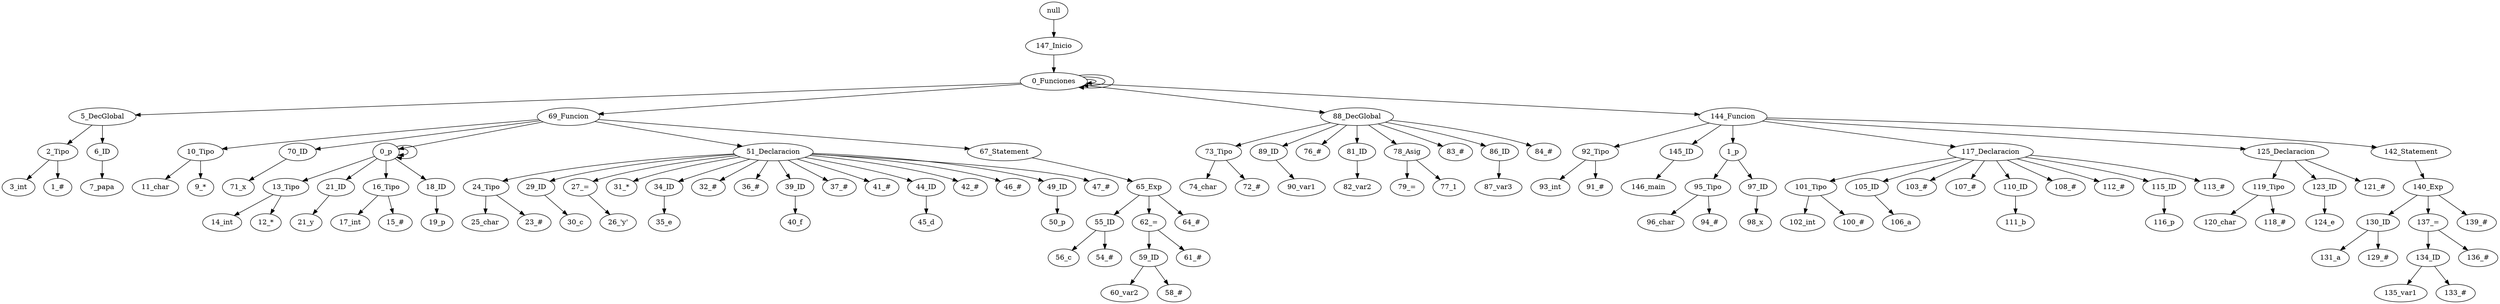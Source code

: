 digraph {
"null" -> "147_Inicio";
"147_Inicio" -> "0_Funciones";
"0_Funciones" -> "0_Funciones";
"0_Funciones" -> "0_Funciones";
"0_Funciones" -> "0_Funciones";
"0_Funciones" -> "5_DecGlobal";
"5_DecGlobal" -> "2_Tipo";
"2_Tipo" -> "3_int";
"2_Tipo" -> "1_#";
"5_DecGlobal" -> "6_ID";
"6_ID" -> "7_papa";
"0_Funciones" -> "69_Funcion";
"69_Funcion" -> "10_Tipo";
"10_Tipo" -> "11_char";
"10_Tipo" -> "9_*";
"69_Funcion" -> "70_ID";
"70_ID" -> "71_x";
"69_Funcion" -> "0_p";
"0_p" -> "13_Tipo";
"13_Tipo" -> "14_int";
"13_Tipo" -> "12_*";
"0_p" -> "0_p";
"0_p" -> "21_ID";
"21_ID" -> "21_y";
"0_p" -> "0_p";
"0_p" -> "16_Tipo";
"16_Tipo" -> "17_int";
"16_Tipo" -> "15_#";
"0_p" -> "18_ID";
"18_ID" -> "19_p";
"69_Funcion" -> "51_Declaracion";
"51_Declaracion" -> "24_Tipo";
"24_Tipo" -> "25_char";
"24_Tipo" -> "23_#";
"51_Declaracion" -> "29_ID";
"29_ID" -> "30_c";
"51_Declaracion" -> "27_=";
"27_=" -> "26_'y'";
"51_Declaracion" -> "31_*";
"51_Declaracion" -> "34_ID";
"34_ID" -> "35_e";
"51_Declaracion" -> "32_#";
"51_Declaracion" -> "36_#";
"51_Declaracion" -> "39_ID";
"39_ID" -> "40_f";
"51_Declaracion" -> "37_#";
"51_Declaracion" -> "41_#";
"51_Declaracion" -> "44_ID";
"44_ID" -> "45_d";
"51_Declaracion" -> "42_#";
"51_Declaracion" -> "46_#";
"51_Declaracion" -> "49_ID";
"49_ID" -> "50_p";
"51_Declaracion" -> "47_#";
"69_Funcion" -> "67_Statement";
"67_Statement" -> "65_Exp";
"65_Exp" -> "55_ID";
"55_ID" -> "56_c";
"55_ID" -> "54_#";
"65_Exp" -> "62_=";
"62_=" -> "59_ID";
"59_ID" -> "60_var2";
"59_ID" -> "58_#";
"62_=" -> "61_#";
"65_Exp" -> "64_#";
"0_Funciones" -> "88_DecGlobal";
"88_DecGlobal" -> "73_Tipo";
"73_Tipo" -> "74_char";
"73_Tipo" -> "72_#";
"88_DecGlobal" -> "89_ID";
"89_ID" -> "90_var1";
"88_DecGlobal" -> "76_#";
"88_DecGlobal" -> "81_ID";
"81_ID" -> "82_var2";
"88_DecGlobal" -> "78_Asig";
"78_Asig" -> "79_=";
"78_Asig" -> "77_1";
"88_DecGlobal" -> "83_#";
"88_DecGlobal" -> "86_ID";
"86_ID" -> "87_var3";
"88_DecGlobal" -> "84_#";
"0_Funciones" -> "144_Funcion";
"144_Funcion" -> "92_Tipo";
"92_Tipo" -> "93_int";
"92_Tipo" -> "91_#";
"144_Funcion" -> "145_ID";
"145_ID" -> "146_main";
"144_Funcion" -> "1_p";
"1_p" -> "95_Tipo";
"95_Tipo" -> "96_char";
"95_Tipo" -> "94_#";
"1_p" -> "97_ID";
"97_ID" -> "98_x";
"144_Funcion" -> "117_Declaracion";
"117_Declaracion" -> "101_Tipo";
"101_Tipo" -> "102_int";
"101_Tipo" -> "100_#";
"117_Declaracion" -> "105_ID";
"105_ID" -> "106_a";
"117_Declaracion" -> "103_#";
"117_Declaracion" -> "107_#";
"117_Declaracion" -> "110_ID";
"110_ID" -> "111_b";
"117_Declaracion" -> "108_#";
"117_Declaracion" -> "112_#";
"117_Declaracion" -> "115_ID";
"115_ID" -> "116_p";
"117_Declaracion" -> "113_#";
"144_Funcion" -> "125_Declaracion";
"125_Declaracion" -> "119_Tipo";
"119_Tipo" -> "120_char";
"119_Tipo" -> "118_#";
"125_Declaracion" -> "123_ID";
"123_ID" -> "124_e";
"125_Declaracion" -> "121_#";
"144_Funcion" -> "142_Statement";
"142_Statement" -> "140_Exp";
"140_Exp" -> "130_ID";
"130_ID" -> "131_a";
"130_ID" -> "129_#";
"140_Exp" -> "137_=";
"137_=" -> "134_ID";
"134_ID" -> "135_var1";
"134_ID" -> "133_#";
"137_=" -> "136_#";
"140_Exp" -> "139_#";
}